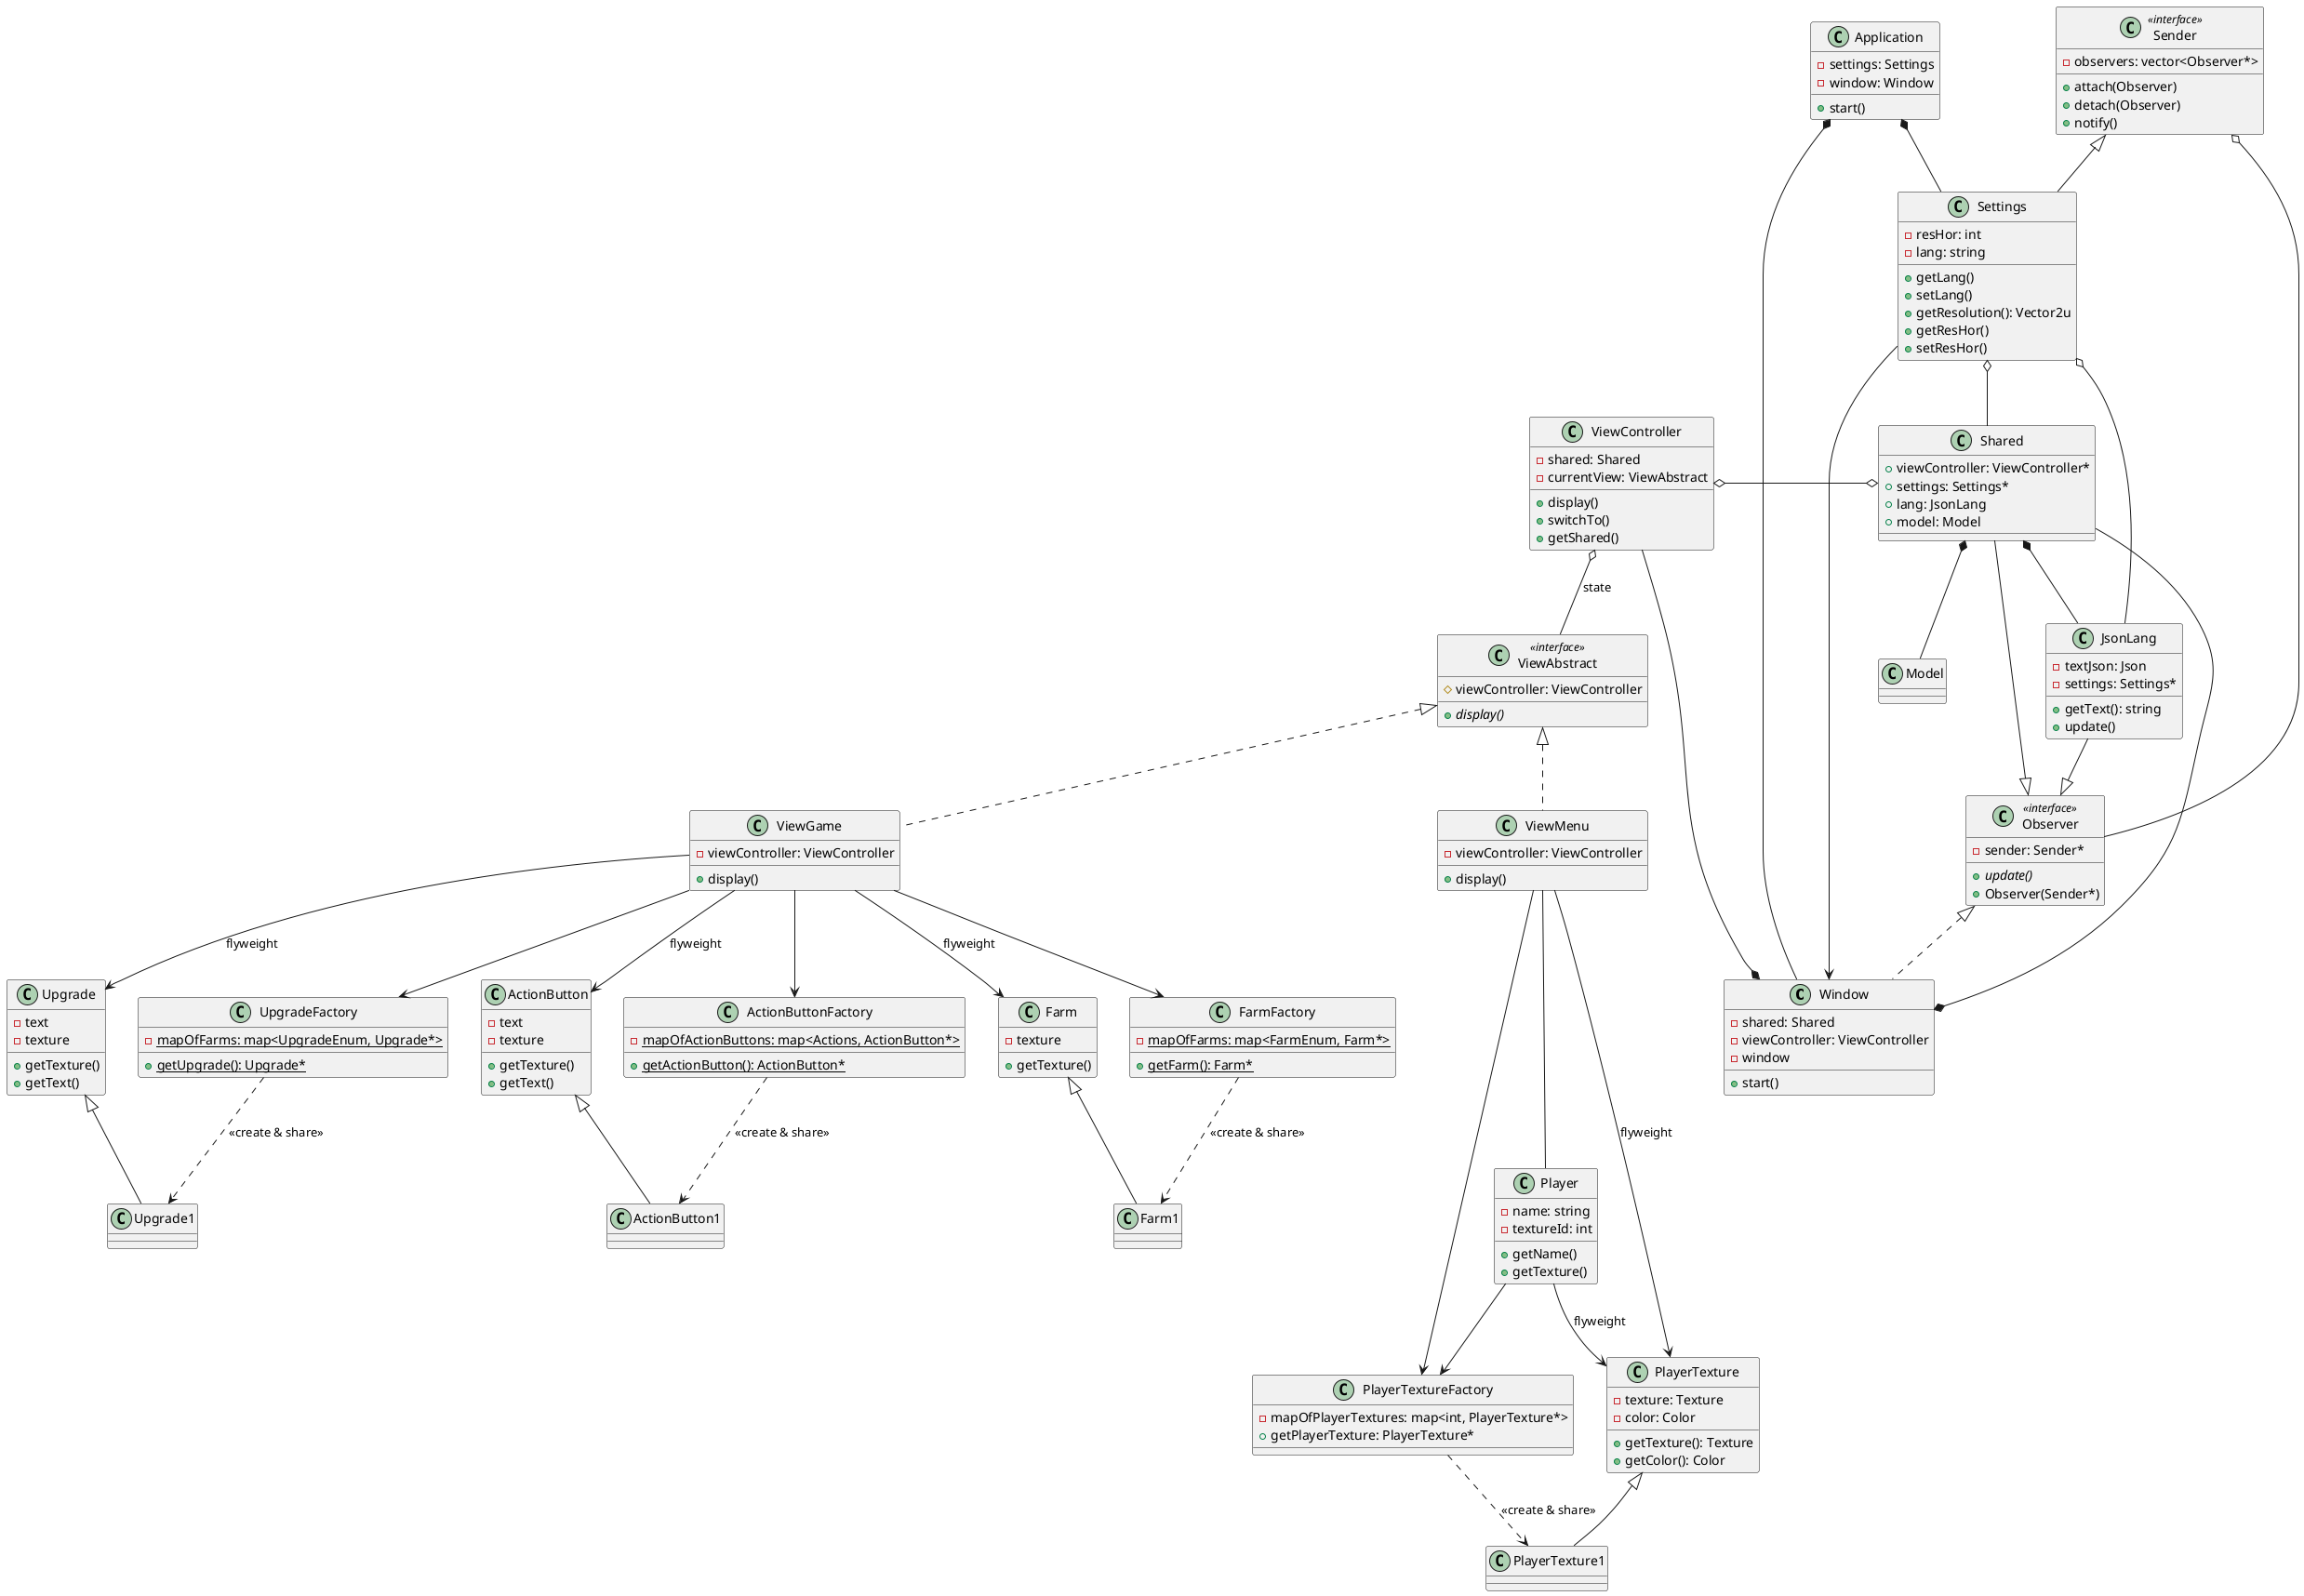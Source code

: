 @startuml

class Window{
    - shared: Shared
    - viewController: ViewController
    - window
    + start()
}

class Shared{
    + viewController: ViewController*
    + settings: Settings*
    + lang: JsonLang
    + model: Model
}

class ViewController{
    - shared: Shared
    - currentView: ViewAbstract
    + display()
    + switchTo()
    + getShared()
}

class ViewMenu{
    - viewController: ViewController
    + display()
}

class ViewAbstract <<interface >>{
    # viewController: ViewController
    + {abstract} display()
}

class Settings {
    - resHor: int
    - lang: string
    + getLang()
    + setLang()
    + getResolution(): Vector2u
    + getResHor()
    + setResHor()
}

class Observer << interface >> {
    - sender: Sender*
    + {abstract}update()
    + Observer(Sender*)
}

class Sender << interface >> {
    - observers: vector<Observer*>
    + attach(Observer)
    + detach(Observer)
    + notify()
}

class Application{
    - settings: Settings
    - window: Window
    + start()
}

class ViewGame{
    - viewController: ViewController
    + display()
}

class ActionButtonFactory {
    - {static} mapOfActionButtons: map<Actions, ActionButton*>
    + {static} getActionButton(): ActionButton*
}

class ActionButton{
    - text
    - texture
    + getTexture()
    + getText()
}

class ActionButton1{
}

class FarmFactory{
    - {static} mapOfFarms: map<FarmEnum, Farm*>
    + {static} getFarm(): Farm*
}

class Farm{
    - texture
    + getTexture()
}
class Farm1{
}

class UpgradeFactory{
    - {static} mapOfFarms: map<UpgradeEnum, Upgrade*>
    + {static} getUpgrade(): Upgrade*
}

class Upgrade{
    - text
    - texture
    + getTexture()
    + getText()
}

class Upgrade1{
}

class PlayerTextureFactory{
    - mapOfPlayerTextures: map<int, PlayerTexture*>
    + getPlayerTexture: PlayerTexture*
}

class PlayerTexture{
    - texture: Texture
    - color: Color
    + getTexture(): Texture
    + getColor(): Color
}

class PlayerTexture1{
}

class JsonLang{
    - textJson: Json
    - settings: Settings*
    + getText(): string
    + update()
}

class Model{
'    - game: Game*
}

class Player {
    - name: string
    - textureId: int
    + getName()
    + getTexture()
}

'class Game{
'    - players: vector<Player>
'}

Window *-- ViewController
Window *-- Shared

ViewController o-o Shared
Settings o-- JsonLang
Shared *-- JsonLang
Shared --|> Observer
JsonLang --|> Observer

ViewAbstract <|.. ViewMenu
ViewAbstract <|.. ViewGame
ViewController o-- ViewAbstract: state

PlayerTexture <|-- PlayerTexture1
ViewMenu --> PlayerTextureFactory
ViewMenu --> PlayerTexture: flyweight
PlayerTextureFactory ..> PlayerTexture1: <<create & share>>

ActionButton <|-- ActionButton1
ViewGame --> ActionButtonFactory
ViewGame --> ActionButton: flyweight
ActionButtonFactory ..> ActionButton1: <<create & share>>

Farm <|-- Farm1
ViewGame --> FarmFactory
ViewGame --> Farm: flyweight
FarmFactory ..> Farm1: <<create & share>>

Upgrade <|-- Upgrade1
ViewGame --> UpgradeFactory
ViewGame --> Upgrade: flyweight
UpgradeFactory ..> Upgrade1: <<create & share>>

Sender <|-- Settings
Sender o-- Observer
Observer <|.. Window
Settings --> Window

Application *-- Window
Application *-- Settings

Settings o-- Shared

Shared *-- Model
'Model o-- Game
'Game *-- Player

ViewMenu --- Player
Player --> PlayerTextureFactory
Player --> PlayerTexture: flyweight

@enduml